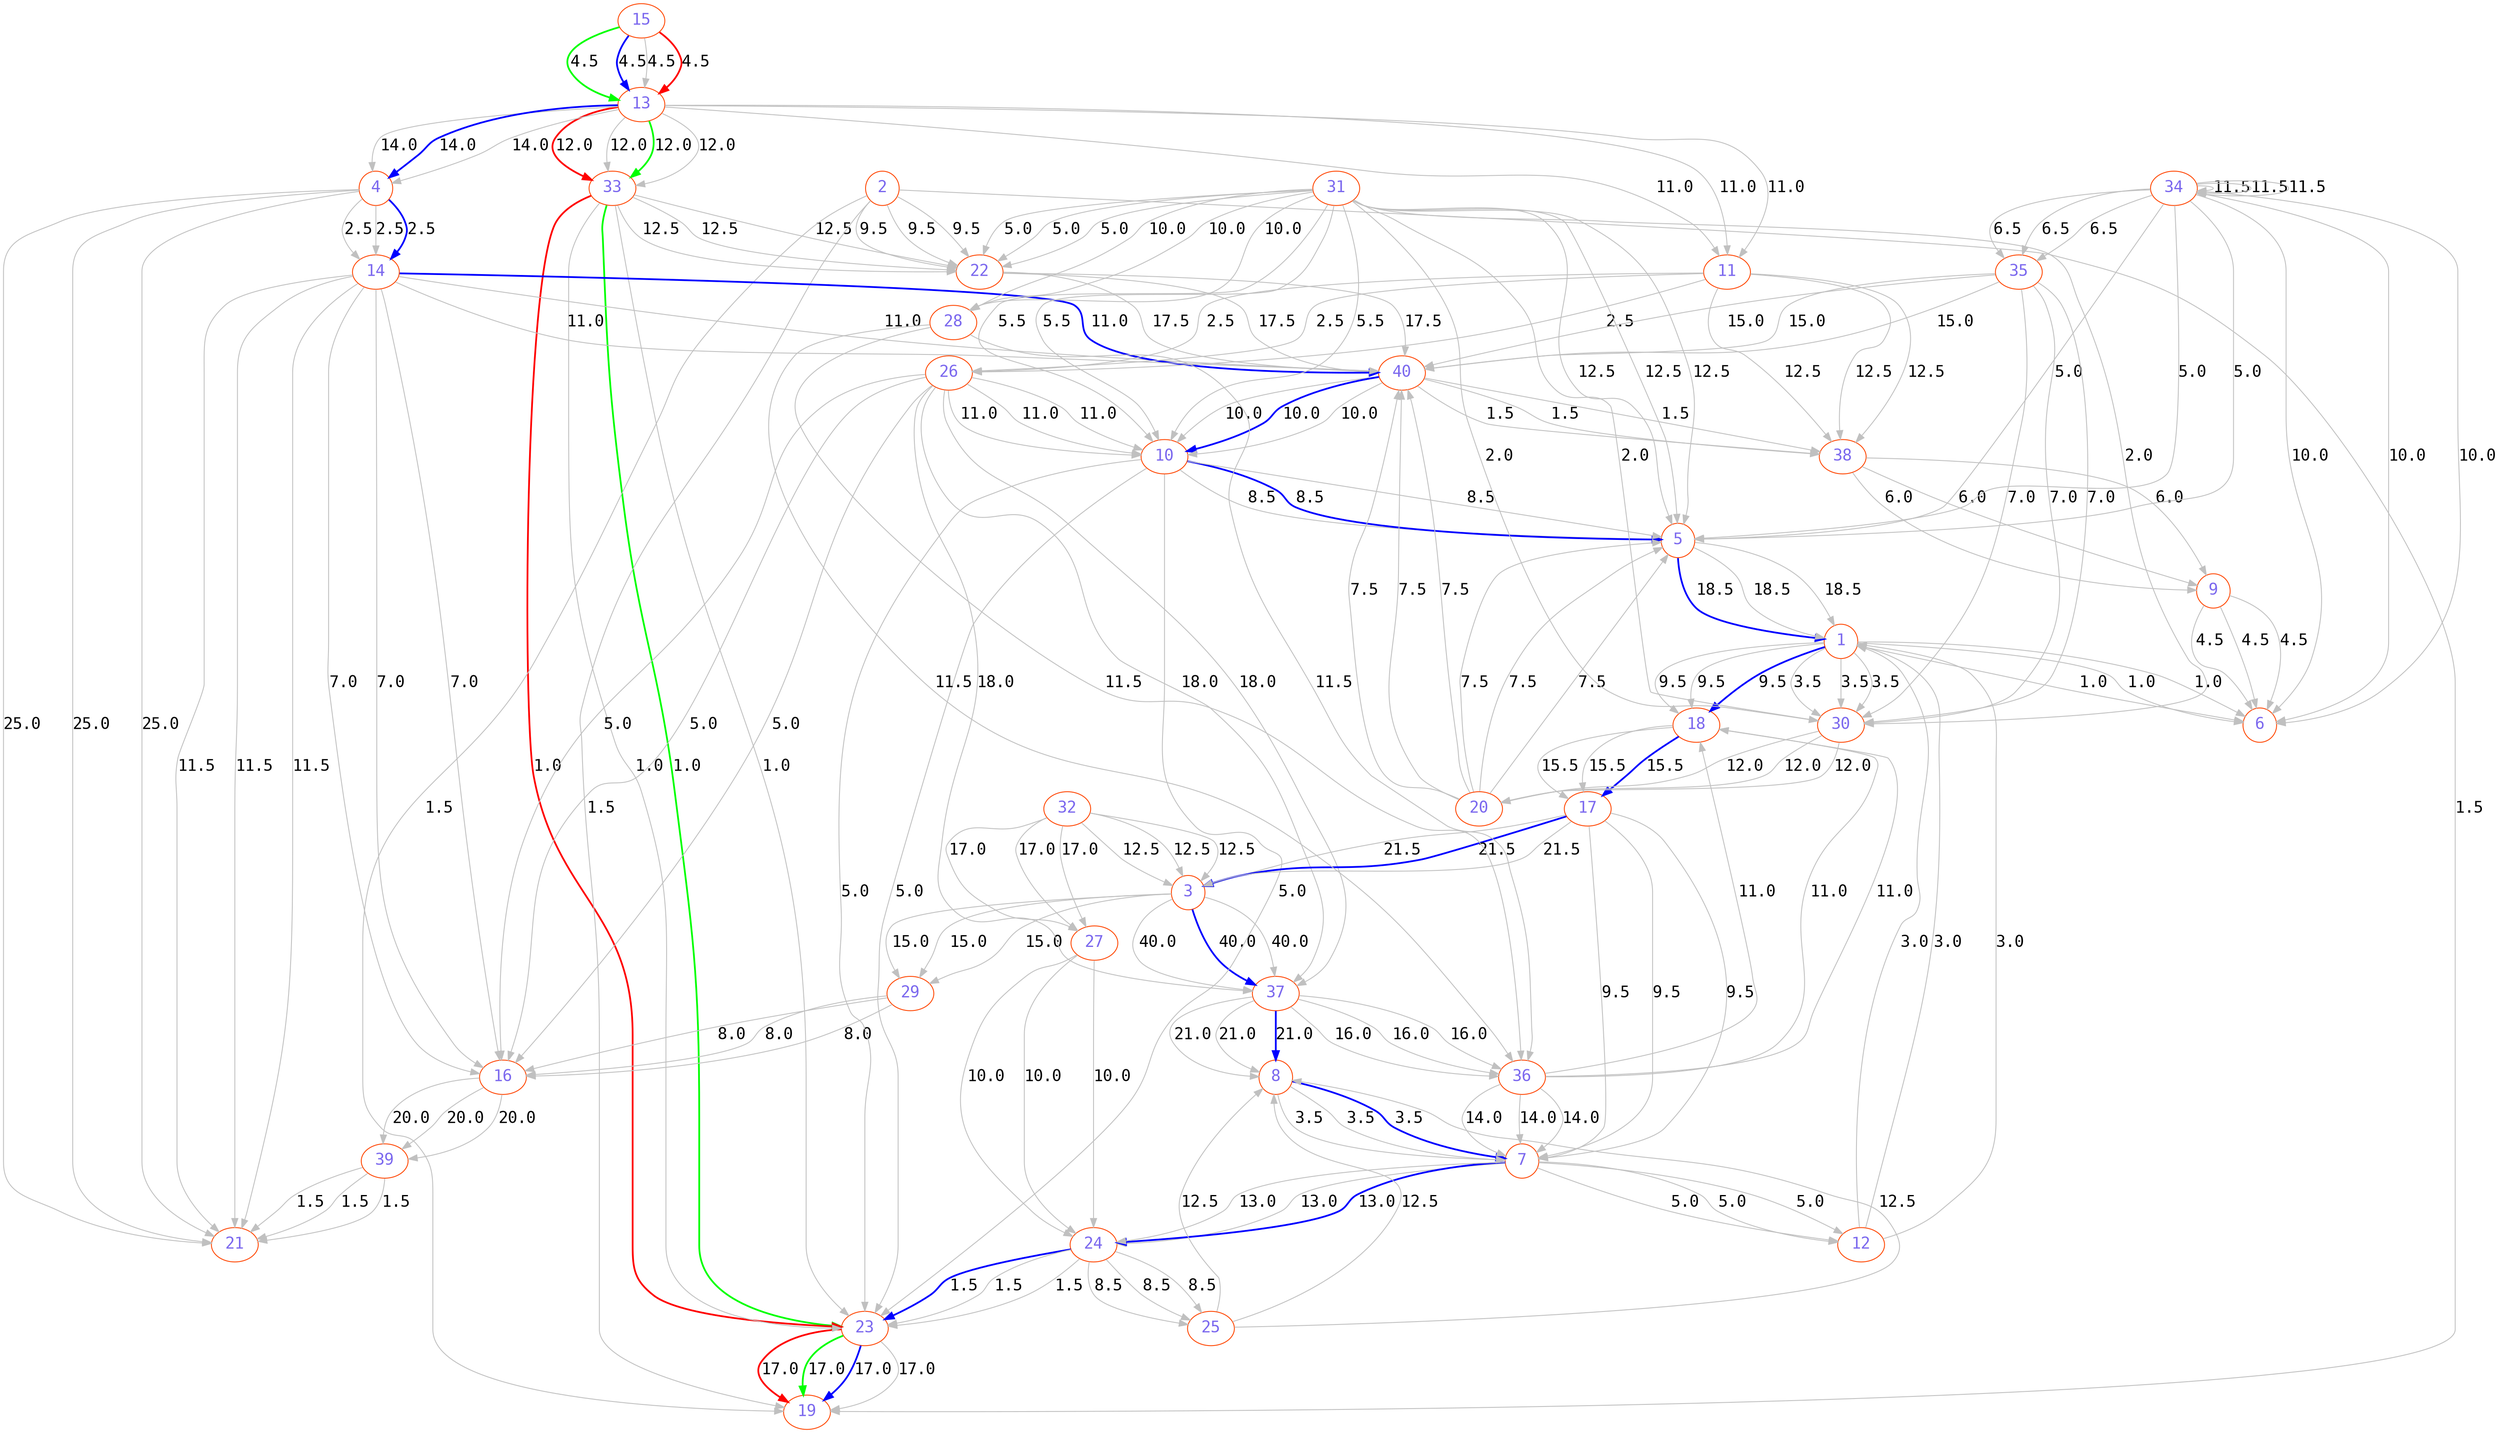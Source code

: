 digraph graphTF {
	graph [layout=dot]
	node [color=orangered fontcolor=mediumslateblue fontname=monospace fontsize=18 height=0.1 width=0.1]
	edge [color=gray fontname=monospace fontsize=18]
	15 -> 13 [label=4.5 color=green dir=forward penwidth=2]
	23 -> 19 [label=17.0 color=green dir=forward penwidth=2]
	33 -> 23 [label=1.0 color=green dir=forward penwidth=2]
	13 -> 33 [label=12.0 color=green dir=forward penwidth=2]
	1 -> 6 [label=1.0]
	1 -> 18 [label=9.5]
	1 -> 30 [label=3.5]
	2 -> 19 [label=1.5]
	2 -> 22 [label=9.5]
	3 -> 29 [label=15.0]
	3 -> 37 [label=40.0]
	4 -> 14 [label=2.5]
	4 -> 21 [label=25.0]
	5 -> 1 [label=18.5]
	7 -> 12 [label=5.0]
	7 -> 24 [label=13.0]
	8 -> 7 [label=3.5]
	9 -> 6 [label=4.5]
	10 -> 5 [label=8.5]
	10 -> 23 [label=5.0]
	11 -> 26 [label=2.5]
	11 -> 38 [label=12.5]
	12 -> 1 [label=3.0]
	13 -> 4 [label=14.0]
	13 -> 11 [label=11.0]
	14 -> 16 [label=7.0]
	14 -> 21 [label=11.5]
	14 -> 40 [label=11.0]
	16 -> 39 [label=20.0]
	17 -> 3 [label=21.5]
	17 -> 7 [label=9.5]
	18 -> 17 [label=15.5]
	20 -> 5 [label=7.5]
	20 -> 40 [label=7.5]
	22 -> 40 [label=17.5]
	24 -> 23 [label=1.5]
	24 -> 25 [label=8.5]
	25 -> 8 [label=12.5]
	26 -> 10 [label=11.0]
	26 -> 16 [label=5.0]
	26 -> 37 [label=18.0]
	27 -> 24 [label=10.0]
	28 -> 36 [label=11.5]
	29 -> 16 [label=8.0]
	30 -> 20 [label=12.0]
	31 -> 5 [label=12.5]
	31 -> 10 [label=5.5]
	31 -> 22 [label=5.0]
	31 -> 28 [label=10.0]
	31 -> 30 [label=2.0]
	32 -> 3 [label=12.5]
	32 -> 27 [label=17.0]
	33 -> 22 [label=12.5]
	34 -> 5 [label=5.0]
	34 -> 6 [label=10.0]
	34 -> 34 [label=11.5]
	34 -> 35 [label=6.5]
	35 -> 30 [label=7.0]
	35 -> 40 [label=15.0]
	36 -> 7 [label=14.0]
	36 -> 18 [label=11.0]
	37 -> 8 [label=21.0]
	37 -> 36 [label=16.0]
	38 -> 9 [label=6.0]
	39 -> 21 [label=1.5]
	40 -> 10 [label=10.0]
	40 -> 38 [label=1.5]
	5 -> 1 [label=18.5 color=blue dir=forward penwidth=2]
	17 -> 3 [label=21.5 color=blue dir=forward penwidth=2]
	13 -> 4 [label=14.0 color=blue dir=forward penwidth=2]
	10 -> 5 [label=8.5 color=blue dir=forward penwidth=2]
	8 -> 7 [label=3.5 color=blue dir=forward penwidth=2]
	37 -> 8 [label=21.0 color=blue dir=forward penwidth=2]
	40 -> 10 [label=10.0 color=blue dir=forward penwidth=2]
	15 -> 13 [label=4.5 color=blue dir=forward penwidth=2]
	4 -> 14 [label=2.5 color=blue dir=forward penwidth=2]
	18 -> 17 [label=15.5 color=blue dir=forward penwidth=2]
	1 -> 18 [label=9.5 color=blue dir=forward penwidth=2]
	23 -> 19 [label=17.0 color=blue dir=forward penwidth=2]
	24 -> 23 [label=1.5 color=blue dir=forward penwidth=2]
	7 -> 24 [label=13.0 color=blue dir=forward penwidth=2]
	3 -> 37 [label=40.0 color=blue dir=forward penwidth=2]
	14 -> 40 [label=11.0 color=blue dir=forward penwidth=2]
	1 -> 6 [label=1.0]
	1 -> 18 [label=9.5]
	1 -> 30 [label=3.5]
	2 -> 19 [label=1.5]
	2 -> 22 [label=9.5]
	3 -> 29 [label=15.0]
	3 -> 37 [label=40.0]
	4 -> 14 [label=2.5]
	4 -> 21 [label=25.0]
	5 -> 1 [label=18.5]
	7 -> 12 [label=5.0]
	7 -> 24 [label=13.0]
	8 -> 7 [label=3.5]
	9 -> 6 [label=4.5]
	10 -> 5 [label=8.5]
	10 -> 23 [label=5.0]
	11 -> 26 [label=2.5]
	11 -> 38 [label=12.5]
	12 -> 1 [label=3.0]
	13 -> 4 [label=14.0]
	13 -> 11 [label=11.0]
	13 -> 33 [label=12.0]
	14 -> 16 [label=7.0]
	14 -> 21 [label=11.5]
	14 -> 40 [label=11.0]
	15 -> 13 [label=4.5]
	16 -> 39 [label=20.0]
	17 -> 3 [label=21.5]
	17 -> 7 [label=9.5]
	18 -> 17 [label=15.5]
	20 -> 5 [label=7.5]
	20 -> 40 [label=7.5]
	22 -> 40 [label=17.5]
	23 -> 19 [label=17.0]
	24 -> 23 [label=1.5]
	24 -> 25 [label=8.5]
	25 -> 8 [label=12.5]
	26 -> 10 [label=11.0]
	26 -> 16 [label=5.0]
	26 -> 37 [label=18.0]
	27 -> 24 [label=10.0]
	28 -> 36 [label=11.5]
	29 -> 16 [label=8.0]
	30 -> 20 [label=12.0]
	31 -> 5 [label=12.5]
	31 -> 10 [label=5.5]
	31 -> 22 [label=5.0]
	31 -> 28 [label=10.0]
	31 -> 30 [label=2.0]
	32 -> 3 [label=12.5]
	32 -> 27 [label=17.0]
	33 -> 22 [label=12.5]
	33 -> 23 [label=1.0]
	34 -> 5 [label=5.0]
	34 -> 6 [label=10.0]
	34 -> 34 [label=11.5]
	34 -> 35 [label=6.5]
	35 -> 30 [label=7.0]
	35 -> 40 [label=15.0]
	36 -> 7 [label=14.0]
	36 -> 18 [label=11.0]
	37 -> 8 [label=21.0]
	37 -> 36 [label=16.0]
	38 -> 9 [label=6.0]
	39 -> 21 [label=1.5]
	40 -> 10 [label=10.0]
	40 -> 38 [label=1.5]
	15 -> 13 [label=4.5 color=red dir=forward penwidth=2]
	23 -> 19 [label=17.0 color=red dir=forward penwidth=2]
	33 -> 23 [label=1.0 color=red dir=forward penwidth=2]
	13 -> 33 [label=12.0 color=red dir=forward penwidth=2]
	1 -> 6 [label=1.0]
	1 -> 30 [label=3.5]
	2 -> 19 [label=1.5]
	2 -> 22 [label=9.5]
	3 -> 29 [label=15.0]
	4 -> 21 [label=25.0]
	7 -> 12 [label=5.0]
	9 -> 6 [label=4.5]
	10 -> 23 [label=5.0]
	11 -> 26 [label=2.5]
	11 -> 38 [label=12.5]
	12 -> 1 [label=3.0]
	13 -> 11 [label=11.0]
	13 -> 33 [label=12.0]
	14 -> 16 [label=7.0]
	14 -> 21 [label=11.5]
	16 -> 39 [label=20.0]
	17 -> 7 [label=9.5]
	20 -> 5 [label=7.5]
	20 -> 40 [label=7.5]
	22 -> 40 [label=17.5]
	24 -> 25 [label=8.5]
	25 -> 8 [label=12.5]
	26 -> 10 [label=11.0]
	26 -> 16 [label=5.0]
	26 -> 37 [label=18.0]
	27 -> 24 [label=10.0]
	28 -> 36 [label=11.5]
	29 -> 16 [label=8.0]
	30 -> 20 [label=12.0]
	31 -> 5 [label=12.5]
	31 -> 10 [label=5.5]
	31 -> 22 [label=5.0]
	31 -> 28 [label=10.0]
	31 -> 30 [label=2.0]
	32 -> 3 [label=12.5]
	32 -> 27 [label=17.0]
	33 -> 22 [label=12.5]
	33 -> 23 [label=1.0]
	34 -> 5 [label=5.0]
	34 -> 6 [label=10.0]
	34 -> 34 [label=11.5]
	34 -> 35 [label=6.5]
	35 -> 30 [label=7.0]
	35 -> 40 [label=15.0]
	36 -> 7 [label=14.0]
	36 -> 18 [label=11.0]
	37 -> 36 [label=16.0]
	38 -> 9 [label=6.0]
	39 -> 21 [label=1.5]
	40 -> 38 [label=1.5]
}
